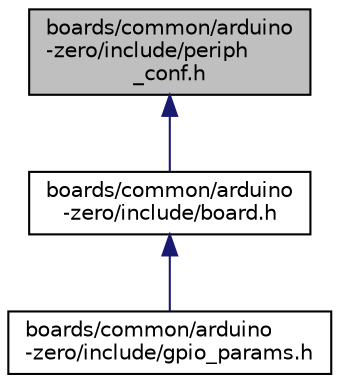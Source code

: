 digraph "boards/common/arduino-zero/include/periph_conf.h"
{
 // LATEX_PDF_SIZE
  edge [fontname="Helvetica",fontsize="10",labelfontname="Helvetica",labelfontsize="10"];
  node [fontname="Helvetica",fontsize="10",shape=record];
  Node1 [label="boards/common/arduino\l-zero/include/periph\l_conf.h",height=0.2,width=0.4,color="black", fillcolor="grey75", style="filled", fontcolor="black",tooltip="Configuration of CPU peripherals for Arduino Zero board and clones."];
  Node1 -> Node2 [dir="back",color="midnightblue",fontsize="10",style="solid",fontname="Helvetica"];
  Node2 [label="boards/common/arduino\l-zero/include/board.h",height=0.2,width=0.4,color="black", fillcolor="white", style="filled",URL="$common_2arduino-zero_2include_2board_8h.html",tooltip="Board specific definitions for the Arduino Zero board and clones."];
  Node2 -> Node3 [dir="back",color="midnightblue",fontsize="10",style="solid",fontname="Helvetica"];
  Node3 [label="boards/common/arduino\l-zero/include/gpio_params.h",height=0.2,width=0.4,color="black", fillcolor="white", style="filled",URL="$common_2arduino-zero_2include_2gpio__params_8h.html",tooltip="Board specific configuration of direct mapped GPIOs."];
}
